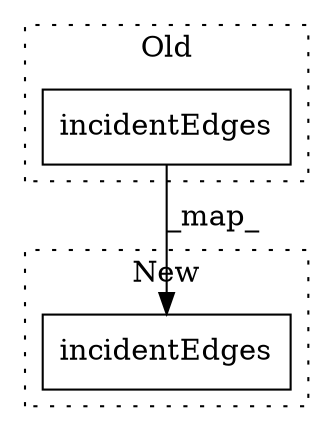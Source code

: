 digraph G {
subgraph cluster0 {
1 [label="incidentEdges" a="32" s="9913,9931" l="14,1" shape="box"];
label = "Old";
style="dotted";
}
subgraph cluster1 {
2 [label="incidentEdges" a="32" s="9881,9899" l="14,1" shape="box"];
label = "New";
style="dotted";
}
1 -> 2 [label="_map_"];
}